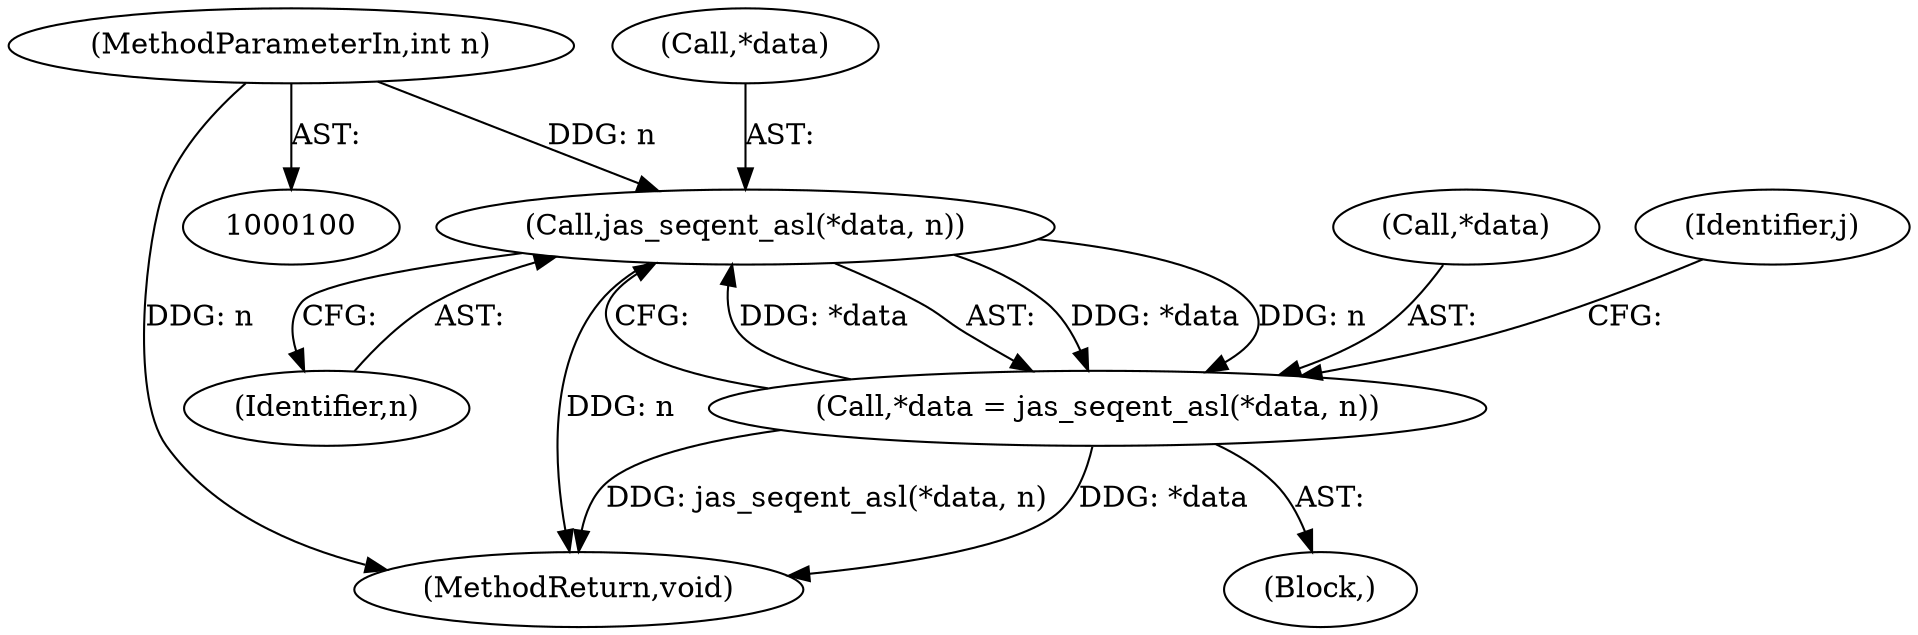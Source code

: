 digraph "0_jasper_d42b2388f7f8e0332c846675133acea151fc557a_15@pointer" {
"1000174" [label="(Call,jas_seqent_asl(*data, n))"];
"1000171" [label="(Call,*data = jas_seqent_asl(*data, n))"];
"1000174" [label="(Call,jas_seqent_asl(*data, n))"];
"1000102" [label="(MethodParameterIn,int n)"];
"1000102" [label="(MethodParameterIn,int n)"];
"1000177" [label="(Identifier,n)"];
"1000174" [label="(Call,jas_seqent_asl(*data, n))"];
"1000170" [label="(Block,)"];
"1000172" [label="(Call,*data)"];
"1000167" [label="(Identifier,j)"];
"1000171" [label="(Call,*data = jas_seqent_asl(*data, n))"];
"1000175" [label="(Call,*data)"];
"1000178" [label="(MethodReturn,void)"];
"1000174" -> "1000171"  [label="AST: "];
"1000174" -> "1000177"  [label="CFG: "];
"1000175" -> "1000174"  [label="AST: "];
"1000177" -> "1000174"  [label="AST: "];
"1000171" -> "1000174"  [label="CFG: "];
"1000174" -> "1000178"  [label="DDG: n"];
"1000174" -> "1000171"  [label="DDG: *data"];
"1000174" -> "1000171"  [label="DDG: n"];
"1000171" -> "1000174"  [label="DDG: *data"];
"1000102" -> "1000174"  [label="DDG: n"];
"1000171" -> "1000170"  [label="AST: "];
"1000172" -> "1000171"  [label="AST: "];
"1000167" -> "1000171"  [label="CFG: "];
"1000171" -> "1000178"  [label="DDG: *data"];
"1000171" -> "1000178"  [label="DDG: jas_seqent_asl(*data, n)"];
"1000102" -> "1000100"  [label="AST: "];
"1000102" -> "1000178"  [label="DDG: n"];
}
